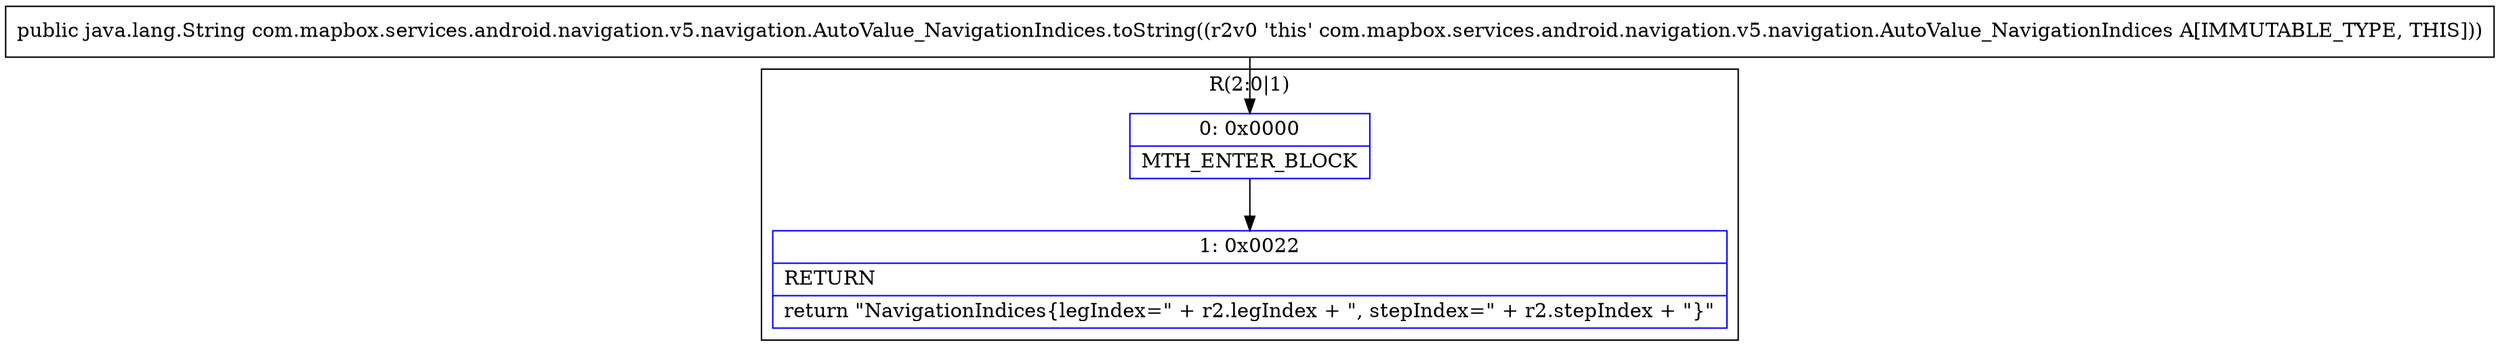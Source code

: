 digraph "CFG forcom.mapbox.services.android.navigation.v5.navigation.AutoValue_NavigationIndices.toString()Ljava\/lang\/String;" {
subgraph cluster_Region_777972162 {
label = "R(2:0|1)";
node [shape=record,color=blue];
Node_0 [shape=record,label="{0\:\ 0x0000|MTH_ENTER_BLOCK\l}"];
Node_1 [shape=record,label="{1\:\ 0x0022|RETURN\l|return \"NavigationIndices\{legIndex=\" + r2.legIndex + \", stepIndex=\" + r2.stepIndex + \"\}\"\l}"];
}
MethodNode[shape=record,label="{public java.lang.String com.mapbox.services.android.navigation.v5.navigation.AutoValue_NavigationIndices.toString((r2v0 'this' com.mapbox.services.android.navigation.v5.navigation.AutoValue_NavigationIndices A[IMMUTABLE_TYPE, THIS])) }"];
MethodNode -> Node_0;
Node_0 -> Node_1;
}

